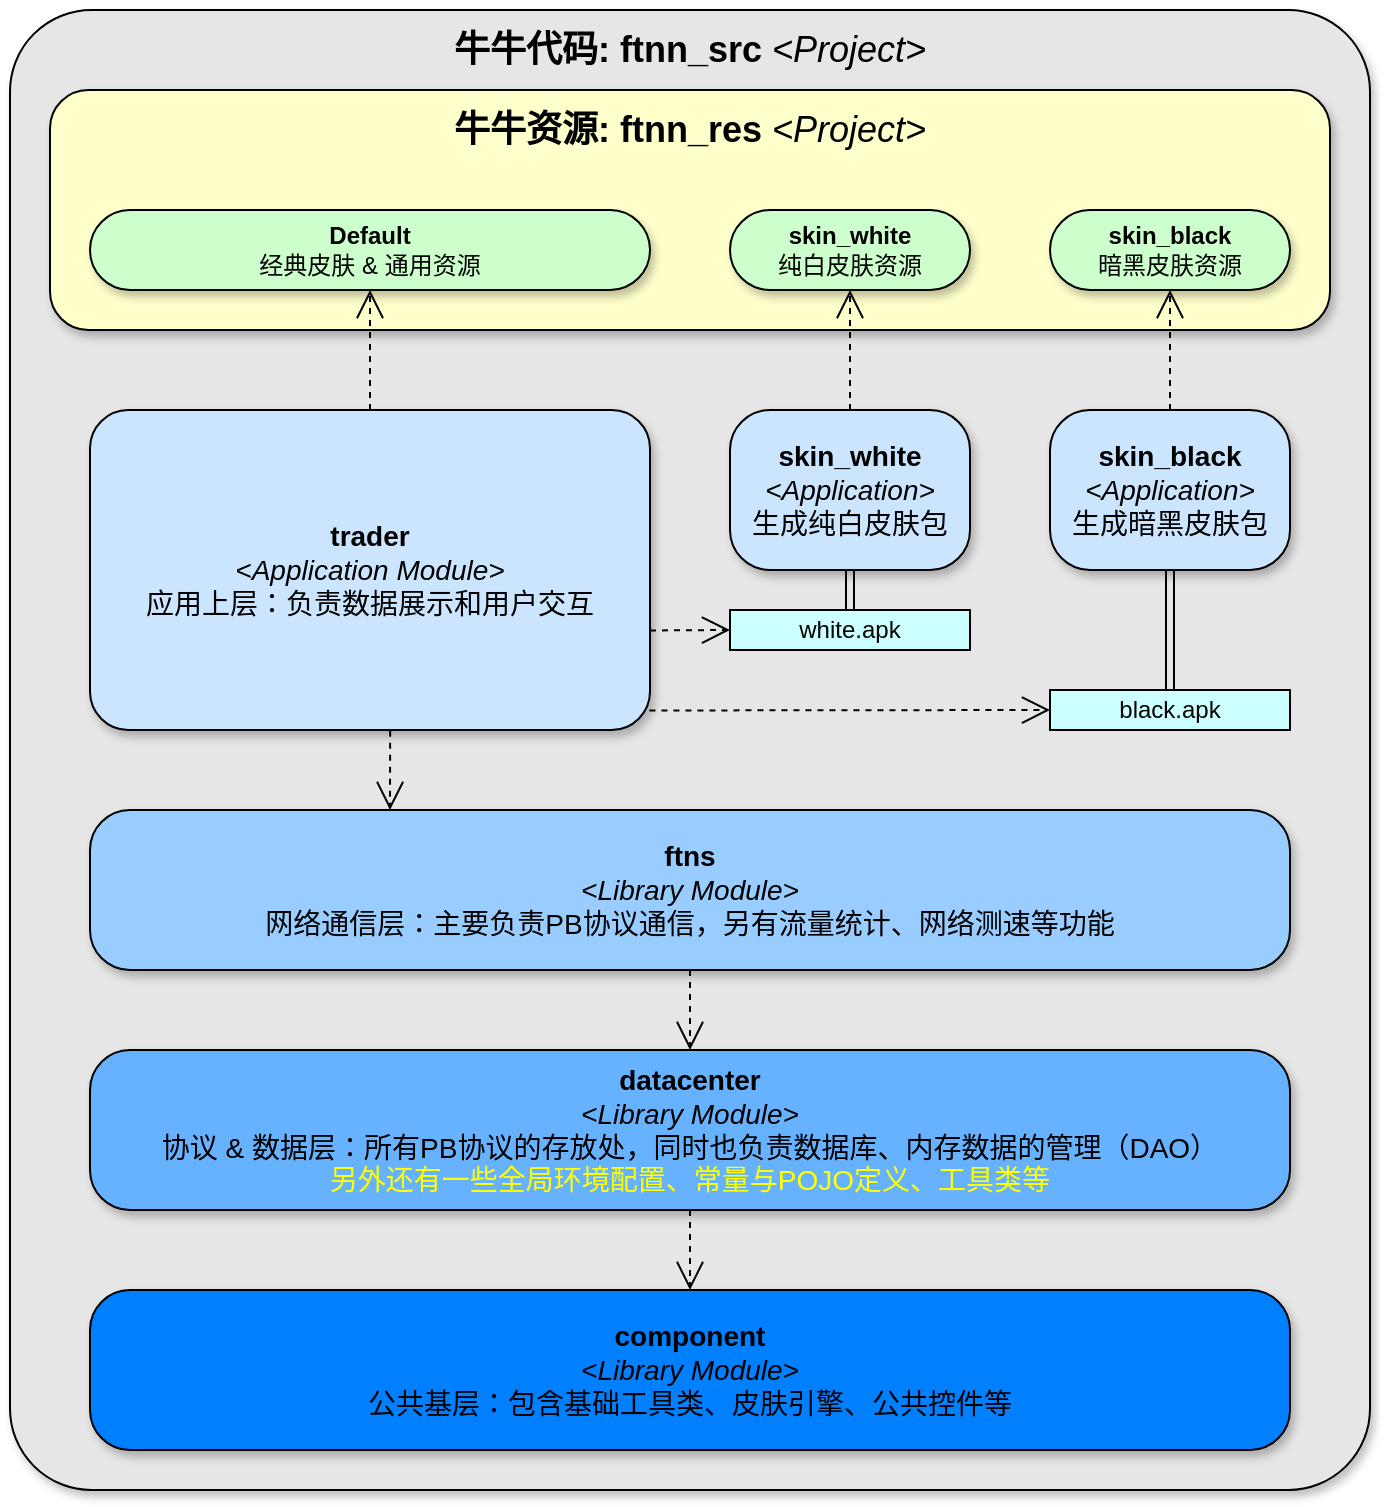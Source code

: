 <mxfile version="10.7.5" type="github"><diagram id="LY_eYe7dZWtp6PrBsC6T" name="Page-1"><mxGraphModel dx="1634" dy="764" grid="1" gridSize="10" guides="1" tooltips="1" connect="1" arrows="1" fold="1" page="1" pageScale="1" pageWidth="2339" pageHeight="3300" math="0" shadow="0"><root><mxCell id="0"/><mxCell id="1" parent="0"/><mxCell id="d8V3VQQ9F7hSyTKKJqu3-6" value="" style="rounded=1;whiteSpace=wrap;html=1;shadow=1;fillColor=#E6E6E6;arcSize=6;" vertex="1" parent="1"><mxGeometry x="240" y="320" width="680" height="740" as="geometry"/></mxCell><mxCell id="d8V3VQQ9F7hSyTKKJqu3-7" value="" style="rounded=1;whiteSpace=wrap;html=1;shadow=1;fillColor=#FFFFCC;arcSize=16;" vertex="1" parent="1"><mxGeometry x="260" y="360" width="640" height="120" as="geometry"/></mxCell><mxCell id="d8V3VQQ9F7hSyTKKJqu3-8" value="&lt;font style=&quot;font-size: 18px&quot;&gt;牛牛资源: ftnn_res &lt;span style=&quot;font-weight: normal&quot;&gt;&lt;i&gt;&amp;lt;Project&amp;gt;&lt;/i&gt;&lt;/span&gt;&lt;/font&gt;" style="text;html=1;strokeColor=none;fillColor=none;align=center;verticalAlign=middle;whiteSpace=wrap;rounded=0;fontStyle=1" vertex="1" parent="1"><mxGeometry x="260" y="360" width="640" height="40" as="geometry"/></mxCell><mxCell id="d8V3VQQ9F7hSyTKKJqu3-2" value="&lt;font style=&quot;font-size: 18px&quot;&gt;牛牛代码: ftnn_src &lt;span style=&quot;font-weight: normal&quot;&gt;&lt;i&gt;&amp;lt;Project&amp;gt;&lt;/i&gt;&lt;/span&gt;&lt;/font&gt;" style="text;html=1;strokeColor=none;fillColor=none;align=center;verticalAlign=middle;whiteSpace=wrap;rounded=0;fontStyle=1" vertex="1" parent="1"><mxGeometry x="240" y="320" width="680" height="40" as="geometry"/></mxCell><mxCell id="d8V3VQQ9F7hSyTKKJqu3-9" value="" style="edgeStyle=none;html=1;endArrow=open;endSize=12;dashed=1;verticalAlign=bottom;" edge="1" parent="1" source="d8V3VQQ9F7hSyTKKJqu3-37" target="d8V3VQQ9F7hSyTKKJqu3-10"><mxGeometry width="160" relative="1" as="geometry"><mxPoint x="420" y="520" as="sourcePoint"/><mxPoint x="220" y="420" as="targetPoint"/><mxPoint as="offset"/></mxGeometry></mxCell><mxCell id="d8V3VQQ9F7hSyTKKJqu3-10" value="&lt;b&gt;Default&lt;/b&gt;&lt;br&gt;经典皮肤 &amp;amp;&amp;nbsp;通用资源&lt;br&gt;" style="rounded=1;whiteSpace=wrap;html=1;shadow=1;fillColor=#CCFFCC;arcSize=50;" vertex="1" parent="1"><mxGeometry x="280" y="420" width="280" height="40" as="geometry"/></mxCell><mxCell id="d8V3VQQ9F7hSyTKKJqu3-11" value="&lt;b&gt;skin_white&lt;/b&gt;&lt;br&gt;纯白皮肤资源&lt;br&gt;" style="rounded=1;whiteSpace=wrap;html=1;shadow=1;fillColor=#CCFFCC;arcSize=50;" vertex="1" parent="1"><mxGeometry x="600" y="420" width="120" height="40" as="geometry"/></mxCell><mxCell id="d8V3VQQ9F7hSyTKKJqu3-12" value="&lt;b&gt;skin_black&lt;/b&gt;&lt;br&gt;暗黑皮肤资源&lt;br&gt;" style="rounded=1;whiteSpace=wrap;html=1;shadow=1;fillColor=#CCFFCC;arcSize=50;" vertex="1" parent="1"><mxGeometry x="760" y="420" width="120" height="40" as="geometry"/></mxCell><mxCell id="d8V3VQQ9F7hSyTKKJqu3-21" value="" style="edgeStyle=none;html=1;endArrow=open;endSize=12;dashed=1;verticalAlign=bottom;" edge="1" parent="1" source="d8V3VQQ9F7hSyTKKJqu3-38" target="d8V3VQQ9F7hSyTKKJqu3-11"><mxGeometry width="160" relative="1" as="geometry"><mxPoint x="660" y="520" as="sourcePoint"/><mxPoint x="220" y="420" as="targetPoint"/><mxPoint as="offset"/></mxGeometry></mxCell><mxCell id="d8V3VQQ9F7hSyTKKJqu3-22" value="" style="edgeStyle=none;html=1;endArrow=open;endSize=12;dashed=1;verticalAlign=bottom;" edge="1" parent="1" target="d8V3VQQ9F7hSyTKKJqu3-12"><mxGeometry width="160" relative="1" as="geometry"><mxPoint x="820" y="520" as="sourcePoint"/><mxPoint x="220" y="420" as="targetPoint"/><mxPoint as="offset"/></mxGeometry></mxCell><mxCell id="d8V3VQQ9F7hSyTKKJqu3-23" value="white.apk" style="rounded=0;whiteSpace=wrap;html=1;shadow=0;fillColor=#CCFFFF;" vertex="1" parent="1"><mxGeometry x="600" y="620" width="120" height="20" as="geometry"/></mxCell><mxCell id="d8V3VQQ9F7hSyTKKJqu3-24" value="black.apk" style="rounded=0;whiteSpace=wrap;html=1;shadow=0;fillColor=#CCFFFF;" vertex="1" parent="1"><mxGeometry x="760" y="660" width="120" height="20" as="geometry"/></mxCell><mxCell id="d8V3VQQ9F7hSyTKKJqu3-28" value="" style="shape=link;html=1;" edge="1" parent="1" source="d8V3VQQ9F7hSyTKKJqu3-23" target="d8V3VQQ9F7hSyTKKJqu3-38"><mxGeometry width="50" height="50" relative="1" as="geometry"><mxPoint x="570" y="790" as="sourcePoint"/><mxPoint x="660" y="600" as="targetPoint"/></mxGeometry></mxCell><mxCell id="d8V3VQQ9F7hSyTKKJqu3-30" value="" style="shape=link;html=1;" edge="1" parent="1" source="d8V3VQQ9F7hSyTKKJqu3-24"><mxGeometry width="50" height="50" relative="1" as="geometry"><mxPoint x="570" y="790" as="sourcePoint"/><mxPoint x="820" y="600" as="targetPoint"/></mxGeometry></mxCell><mxCell id="d8V3VQQ9F7hSyTKKJqu3-31" value="" style="edgeStyle=none;html=1;endArrow=open;endSize=12;dashed=1;verticalAlign=bottom;entryX=0;entryY=0.5;entryDx=0;entryDy=0;exitX=1;exitY=0.689;exitDx=0;exitDy=0;exitPerimeter=0;" edge="1" parent="1" source="d8V3VQQ9F7hSyTKKJqu3-37" target="d8V3VQQ9F7hSyTKKJqu3-23"><mxGeometry width="160" relative="1" as="geometry"><mxPoint x="560" y="630" as="sourcePoint"/><mxPoint x="220" y="420" as="targetPoint"/><mxPoint as="offset"/></mxGeometry></mxCell><mxCell id="d8V3VQQ9F7hSyTKKJqu3-33" value="" style="edgeStyle=none;html=1;endArrow=open;endSize=12;dashed=1;verticalAlign=bottom;entryX=0;entryY=0.5;entryDx=0;entryDy=0;exitX=0.999;exitY=0.939;exitDx=0;exitDy=0;exitPerimeter=0;" edge="1" parent="1" source="d8V3VQQ9F7hSyTKKJqu3-37" target="d8V3VQQ9F7hSyTKKJqu3-24"><mxGeometry width="160" relative="1" as="geometry"><mxPoint x="560" y="670" as="sourcePoint"/><mxPoint x="220" y="420" as="targetPoint"/><mxPoint as="offset"/></mxGeometry></mxCell><mxCell id="d8V3VQQ9F7hSyTKKJqu3-35" value="" style="edgeStyle=none;html=1;endArrow=open;endSize=12;dashed=1;verticalAlign=bottom;exitX=0.536;exitY=1.002;exitDx=0;exitDy=0;exitPerimeter=0;" edge="1" parent="1" source="d8V3VQQ9F7hSyTKKJqu3-37"><mxGeometry width="160" relative="1" as="geometry"><mxPoint x="429.619" y="680.286" as="sourcePoint"/><mxPoint x="430" y="720" as="targetPoint"/><mxPoint as="offset"/></mxGeometry></mxCell><mxCell id="d8V3VQQ9F7hSyTKKJqu3-37" value="&lt;font style=&quot;font-size: 14px&quot;&gt;&lt;b&gt;trader&lt;/b&gt;&lt;br&gt;&lt;i&gt;&amp;lt;Application Module&amp;gt;&lt;br&gt;&lt;/i&gt;&lt;span&gt;应用上层：负责数据展示和用户交互&lt;/span&gt;&lt;/font&gt;" style="rounded=1;whiteSpace=wrap;html=1;shadow=1;fillColor=#CCE5FF;arcSize=12;" vertex="1" parent="1"><mxGeometry x="280" y="520" width="280" height="160" as="geometry"/></mxCell><mxCell id="d8V3VQQ9F7hSyTKKJqu3-38" value="&lt;font style=&quot;font-size: 14px&quot;&gt;&lt;font&gt;&lt;b&gt;skin_white&lt;/b&gt;&lt;br&gt;&lt;i&gt;&amp;lt;Application&amp;gt;&lt;br&gt;&lt;/i&gt;&lt;/font&gt;&lt;span&gt;生成纯白皮肤包&lt;/span&gt;&lt;/font&gt;" style="rounded=1;whiteSpace=wrap;html=1;shadow=1;fillColor=#CCE5FF;arcSize=25;" vertex="1" parent="1"><mxGeometry x="600" y="520" width="120" height="80" as="geometry"/></mxCell><mxCell id="d8V3VQQ9F7hSyTKKJqu3-39" value="&lt;font style=&quot;font-size: 14px&quot;&gt;&lt;font&gt;&lt;b&gt;skin_black&lt;/b&gt;&lt;br&gt;&lt;i&gt;&amp;lt;Application&amp;gt;&lt;br&gt;&lt;/i&gt;&lt;/font&gt;&lt;span&gt;生成暗黑皮肤包&lt;/span&gt;&lt;/font&gt;" style="rounded=1;whiteSpace=wrap;html=1;shadow=1;fillColor=#CCE5FF;arcSize=25;" vertex="1" parent="1"><mxGeometry x="760" y="520" width="120" height="80" as="geometry"/></mxCell><mxCell id="d8V3VQQ9F7hSyTKKJqu3-40" value="&lt;font style=&quot;font-size: 14px&quot;&gt;&lt;b&gt;ftns&lt;/b&gt;&lt;br&gt;&lt;i&gt;&amp;lt;Library Module&amp;gt;&lt;/i&gt;&lt;i&gt;&lt;br&gt;&lt;/i&gt;&lt;span&gt;网络通信层：主要负责PB协议通信，另有流量统计、网络测速等功能&lt;/span&gt;&lt;/font&gt;" style="rounded=1;whiteSpace=wrap;html=1;shadow=1;fillColor=#99CCFF;arcSize=25;" vertex="1" parent="1"><mxGeometry x="280" y="720" width="600" height="80" as="geometry"/></mxCell><mxCell id="d8V3VQQ9F7hSyTKKJqu3-41" value="&lt;font style=&quot;font-size: 14px&quot;&gt;&lt;b&gt;datacenter&lt;/b&gt;&lt;br&gt;&lt;i&gt;&amp;lt;Library Module&amp;gt;&lt;/i&gt;&lt;i&gt;&lt;br&gt;&lt;/i&gt;协议 &amp;amp; 数据&lt;span&gt;层：所有PB协议的存放处，同时也负责数据库、内存数据的管理（DAO）&lt;br&gt;&lt;font color=&quot;#ffff00&quot;&gt;另外还有一些全局环境配置、常量与POJO定义、工具类等&lt;/font&gt;&lt;br&gt;&lt;/span&gt;&lt;/font&gt;" style="rounded=1;whiteSpace=wrap;html=1;shadow=1;fillColor=#66B2FF;arcSize=25;" vertex="1" parent="1"><mxGeometry x="280" y="840" width="600" height="80" as="geometry"/></mxCell><mxCell id="d8V3VQQ9F7hSyTKKJqu3-42" value="" style="edgeStyle=none;html=1;endArrow=open;endSize=12;dashed=1;verticalAlign=bottom;" edge="1" parent="1" source="d8V3VQQ9F7hSyTKKJqu3-40" target="d8V3VQQ9F7hSyTKKJqu3-41"><mxGeometry width="160" relative="1" as="geometry"><mxPoint x="429.619" y="680.286" as="sourcePoint"/><mxPoint x="430" y="720" as="targetPoint"/><mxPoint as="offset"/></mxGeometry></mxCell><mxCell id="d8V3VQQ9F7hSyTKKJqu3-43" value="&lt;font style=&quot;font-size: 14px&quot;&gt;&lt;b&gt;component&lt;/b&gt;&lt;br&gt;&lt;i&gt;&amp;lt;Library Module&amp;gt;&lt;/i&gt;&lt;i&gt;&lt;br&gt;&lt;/i&gt;&lt;span&gt;公共基层：包含基础工具类、皮肤引擎、公共控件等&lt;br&gt;&lt;/span&gt;&lt;/font&gt;" style="rounded=1;whiteSpace=wrap;html=1;shadow=1;fillColor=#007FFF;arcSize=25;" vertex="1" parent="1"><mxGeometry x="280" y="960" width="600" height="80" as="geometry"/></mxCell><mxCell id="d8V3VQQ9F7hSyTKKJqu3-44" value="" style="edgeStyle=none;html=1;endArrow=open;endSize=12;dashed=1;verticalAlign=bottom;" edge="1" parent="1" source="d8V3VQQ9F7hSyTKKJqu3-41" target="d8V3VQQ9F7hSyTKKJqu3-43"><mxGeometry width="160" relative="1" as="geometry"><mxPoint x="429.619" y="680.286" as="sourcePoint"/><mxPoint x="430" y="720" as="targetPoint"/><mxPoint as="offset"/></mxGeometry></mxCell></root></mxGraphModel></diagram></mxfile>